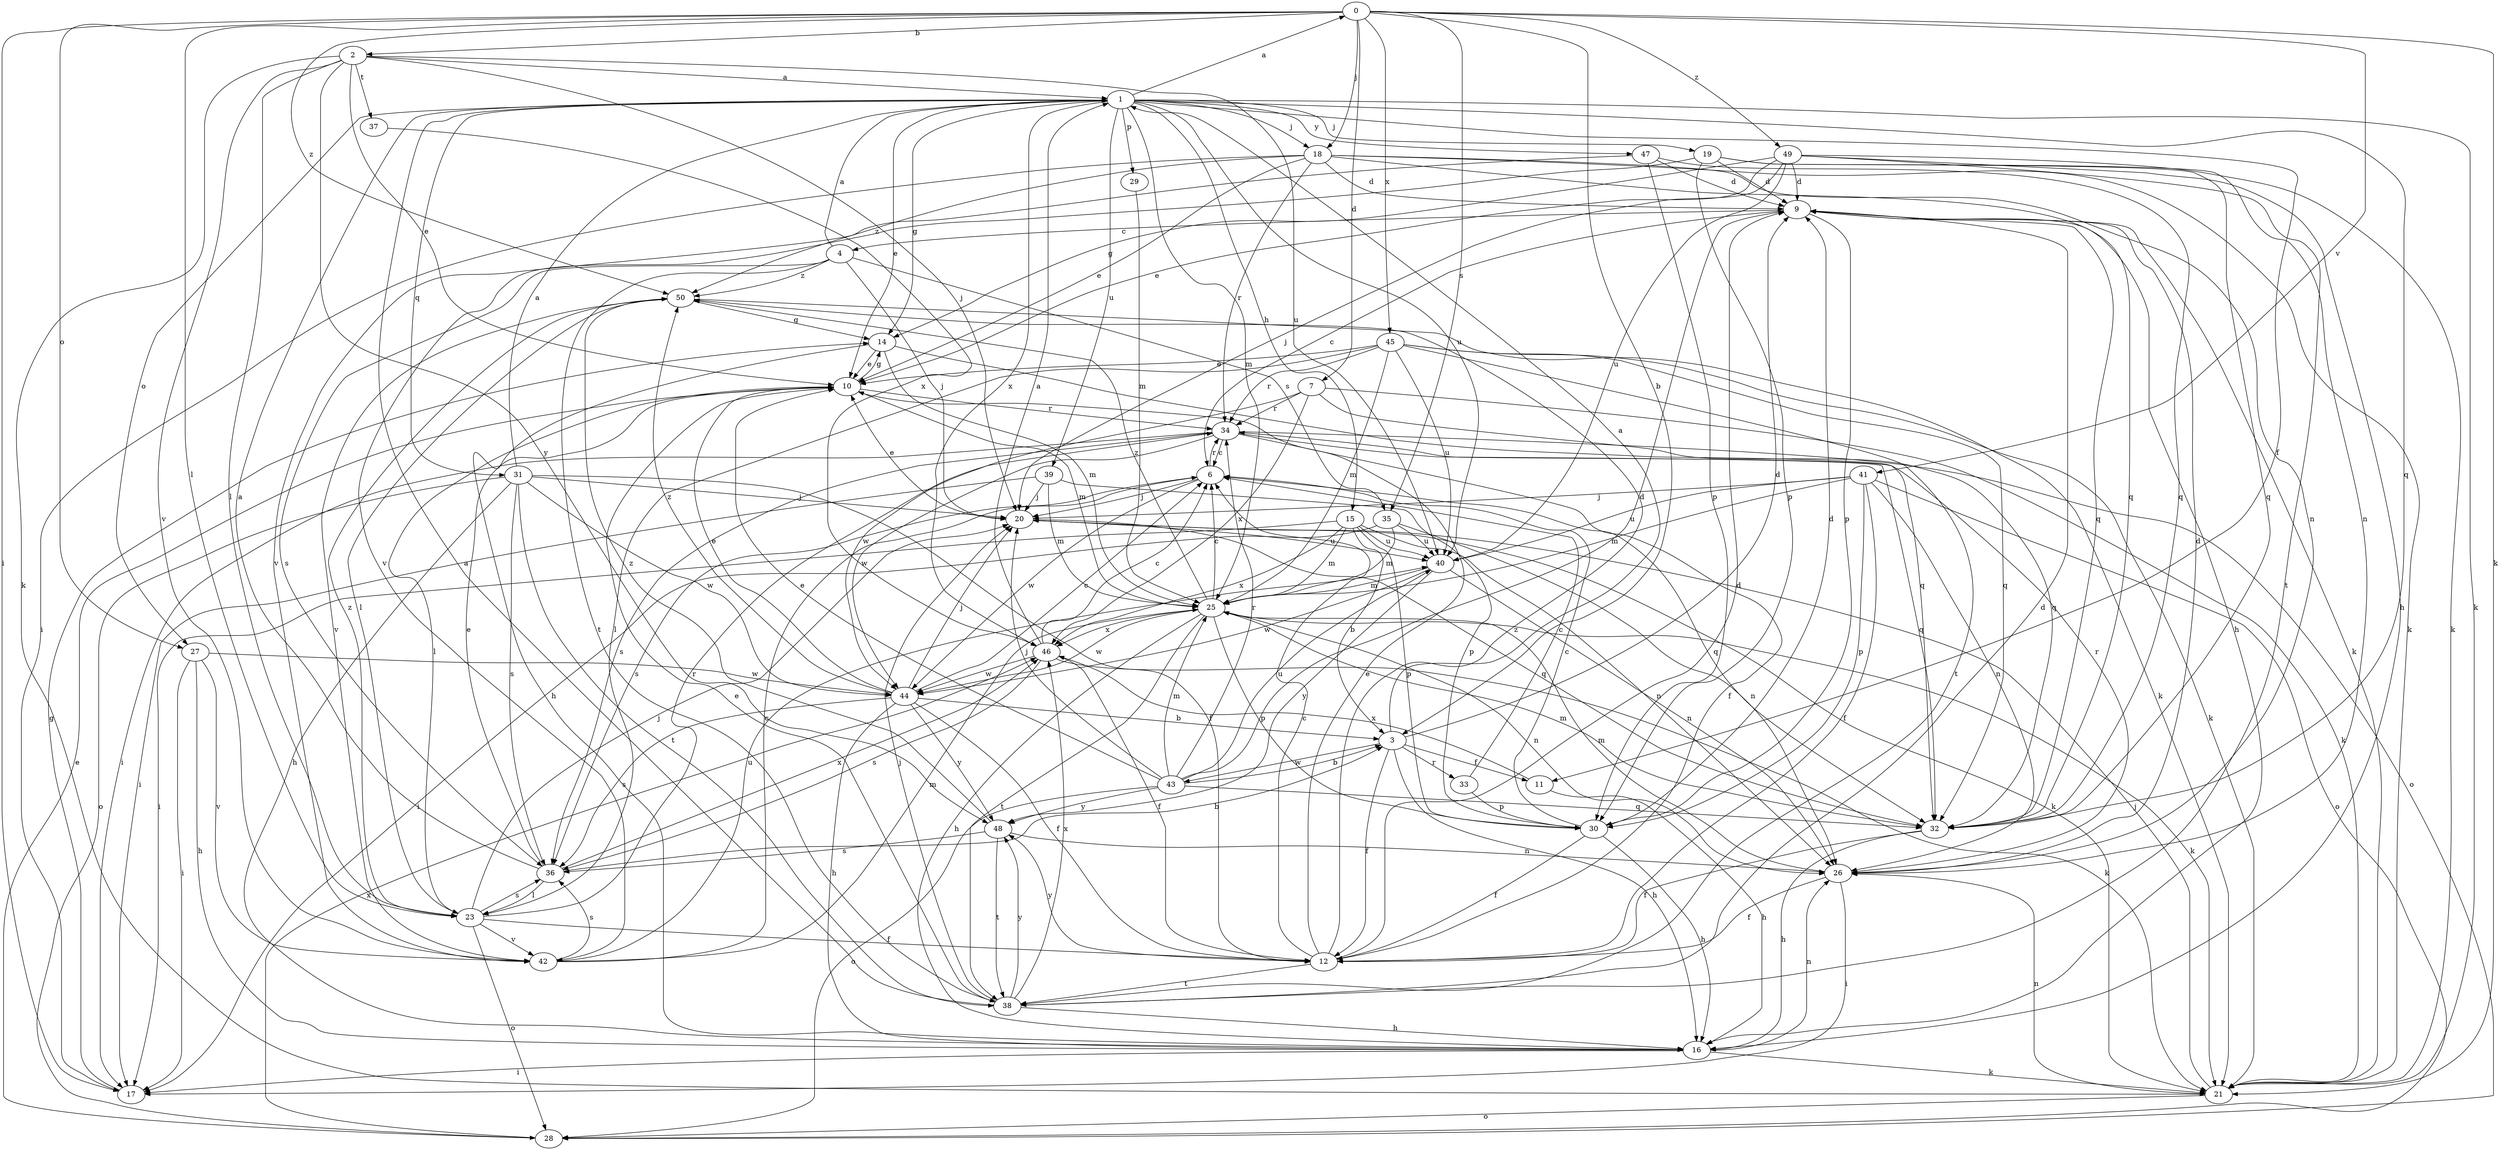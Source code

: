 strict digraph  {
0;
1;
2;
3;
4;
6;
7;
9;
10;
11;
12;
14;
15;
16;
17;
18;
19;
20;
21;
23;
25;
26;
27;
28;
29;
30;
31;
32;
33;
34;
35;
36;
37;
38;
39;
40;
41;
42;
43;
44;
45;
46;
47;
48;
49;
50;
0 -> 2  [label=b];
0 -> 3  [label=b];
0 -> 7  [label=d];
0 -> 17  [label=i];
0 -> 18  [label=j];
0 -> 21  [label=k];
0 -> 23  [label=l];
0 -> 27  [label=o];
0 -> 35  [label=s];
0 -> 41  [label=v];
0 -> 45  [label=x];
0 -> 49  [label=z];
0 -> 50  [label=z];
1 -> 0  [label=a];
1 -> 10  [label=e];
1 -> 11  [label=f];
1 -> 14  [label=g];
1 -> 15  [label=h];
1 -> 18  [label=j];
1 -> 19  [label=j];
1 -> 21  [label=k];
1 -> 25  [label=m];
1 -> 27  [label=o];
1 -> 29  [label=p];
1 -> 31  [label=q];
1 -> 32  [label=q];
1 -> 39  [label=u];
1 -> 40  [label=u];
1 -> 46  [label=x];
1 -> 47  [label=y];
2 -> 1  [label=a];
2 -> 10  [label=e];
2 -> 20  [label=j];
2 -> 21  [label=k];
2 -> 23  [label=l];
2 -> 37  [label=t];
2 -> 40  [label=u];
2 -> 42  [label=v];
2 -> 48  [label=y];
3 -> 1  [label=a];
3 -> 9  [label=d];
3 -> 11  [label=f];
3 -> 12  [label=f];
3 -> 16  [label=h];
3 -> 33  [label=r];
3 -> 43  [label=w];
4 -> 1  [label=a];
4 -> 20  [label=j];
4 -> 35  [label=s];
4 -> 36  [label=s];
4 -> 38  [label=t];
4 -> 50  [label=z];
6 -> 20  [label=j];
6 -> 32  [label=q];
6 -> 34  [label=r];
6 -> 36  [label=s];
6 -> 44  [label=w];
7 -> 21  [label=k];
7 -> 32  [label=q];
7 -> 34  [label=r];
7 -> 44  [label=w];
7 -> 46  [label=x];
9 -> 4  [label=c];
9 -> 6  [label=c];
9 -> 16  [label=h];
9 -> 21  [label=k];
9 -> 30  [label=p];
9 -> 32  [label=q];
10 -> 14  [label=g];
10 -> 23  [label=l];
10 -> 25  [label=m];
10 -> 34  [label=r];
11 -> 16  [label=h];
11 -> 46  [label=x];
12 -> 6  [label=c];
12 -> 9  [label=d];
12 -> 10  [label=e];
12 -> 38  [label=t];
12 -> 48  [label=y];
12 -> 50  [label=z];
14 -> 10  [label=e];
14 -> 16  [label=h];
14 -> 25  [label=m];
14 -> 32  [label=q];
15 -> 3  [label=b];
15 -> 17  [label=i];
15 -> 25  [label=m];
15 -> 26  [label=n];
15 -> 30  [label=p];
15 -> 40  [label=u];
15 -> 46  [label=x];
16 -> 17  [label=i];
16 -> 21  [label=k];
16 -> 26  [label=n];
17 -> 14  [label=g];
18 -> 9  [label=d];
18 -> 10  [label=e];
18 -> 17  [label=i];
18 -> 21  [label=k];
18 -> 26  [label=n];
18 -> 32  [label=q];
18 -> 34  [label=r];
18 -> 50  [label=z];
19 -> 9  [label=d];
19 -> 26  [label=n];
19 -> 30  [label=p];
19 -> 32  [label=q];
19 -> 42  [label=v];
20 -> 10  [label=e];
20 -> 21  [label=k];
20 -> 32  [label=q];
20 -> 40  [label=u];
21 -> 20  [label=j];
21 -> 26  [label=n];
21 -> 28  [label=o];
23 -> 12  [label=f];
23 -> 20  [label=j];
23 -> 28  [label=o];
23 -> 34  [label=r];
23 -> 36  [label=s];
23 -> 42  [label=v];
23 -> 50  [label=z];
25 -> 6  [label=c];
25 -> 16  [label=h];
25 -> 21  [label=k];
25 -> 26  [label=n];
25 -> 30  [label=p];
25 -> 38  [label=t];
25 -> 44  [label=w];
25 -> 46  [label=x];
25 -> 50  [label=z];
26 -> 9  [label=d];
26 -> 12  [label=f];
26 -> 17  [label=i];
26 -> 25  [label=m];
26 -> 34  [label=r];
27 -> 16  [label=h];
27 -> 17  [label=i];
27 -> 42  [label=v];
27 -> 44  [label=w];
28 -> 10  [label=e];
28 -> 46  [label=x];
29 -> 25  [label=m];
30 -> 6  [label=c];
30 -> 9  [label=d];
30 -> 12  [label=f];
30 -> 16  [label=h];
31 -> 1  [label=a];
31 -> 12  [label=f];
31 -> 16  [label=h];
31 -> 20  [label=j];
31 -> 28  [label=o];
31 -> 36  [label=s];
31 -> 38  [label=t];
31 -> 44  [label=w];
32 -> 12  [label=f];
32 -> 16  [label=h];
32 -> 25  [label=m];
33 -> 6  [label=c];
33 -> 30  [label=p];
34 -> 6  [label=c];
34 -> 12  [label=f];
34 -> 17  [label=i];
34 -> 28  [label=o];
34 -> 32  [label=q];
34 -> 36  [label=s];
34 -> 44  [label=w];
35 -> 17  [label=i];
35 -> 25  [label=m];
35 -> 26  [label=n];
35 -> 40  [label=u];
36 -> 1  [label=a];
36 -> 3  [label=b];
36 -> 10  [label=e];
36 -> 23  [label=l];
36 -> 46  [label=x];
37 -> 46  [label=x];
38 -> 1  [label=a];
38 -> 9  [label=d];
38 -> 10  [label=e];
38 -> 16  [label=h];
38 -> 20  [label=j];
38 -> 46  [label=x];
38 -> 48  [label=y];
39 -> 17  [label=i];
39 -> 20  [label=j];
39 -> 25  [label=m];
39 -> 30  [label=p];
40 -> 25  [label=m];
40 -> 26  [label=n];
40 -> 44  [label=w];
40 -> 48  [label=y];
41 -> 12  [label=f];
41 -> 20  [label=j];
41 -> 25  [label=m];
41 -> 26  [label=n];
41 -> 28  [label=o];
41 -> 30  [label=p];
41 -> 40  [label=u];
42 -> 6  [label=c];
42 -> 25  [label=m];
42 -> 36  [label=s];
42 -> 40  [label=u];
43 -> 3  [label=b];
43 -> 9  [label=d];
43 -> 10  [label=e];
43 -> 20  [label=j];
43 -> 25  [label=m];
43 -> 28  [label=o];
43 -> 32  [label=q];
43 -> 34  [label=r];
43 -> 40  [label=u];
43 -> 48  [label=y];
44 -> 3  [label=b];
44 -> 6  [label=c];
44 -> 10  [label=e];
44 -> 12  [label=f];
44 -> 16  [label=h];
44 -> 20  [label=j];
44 -> 36  [label=s];
44 -> 48  [label=y];
44 -> 50  [label=z];
45 -> 10  [label=e];
45 -> 21  [label=k];
45 -> 23  [label=l];
45 -> 25  [label=m];
45 -> 32  [label=q];
45 -> 34  [label=r];
45 -> 38  [label=t];
45 -> 40  [label=u];
46 -> 1  [label=a];
46 -> 6  [label=c];
46 -> 12  [label=f];
46 -> 21  [label=k];
46 -> 36  [label=s];
46 -> 44  [label=w];
47 -> 9  [label=d];
47 -> 30  [label=p];
47 -> 32  [label=q];
47 -> 42  [label=v];
48 -> 26  [label=n];
48 -> 36  [label=s];
48 -> 38  [label=t];
48 -> 50  [label=z];
49 -> 9  [label=d];
49 -> 10  [label=e];
49 -> 14  [label=g];
49 -> 16  [label=h];
49 -> 20  [label=j];
49 -> 21  [label=k];
49 -> 38  [label=t];
49 -> 40  [label=u];
50 -> 14  [label=g];
50 -> 21  [label=k];
50 -> 23  [label=l];
50 -> 42  [label=v];
}
